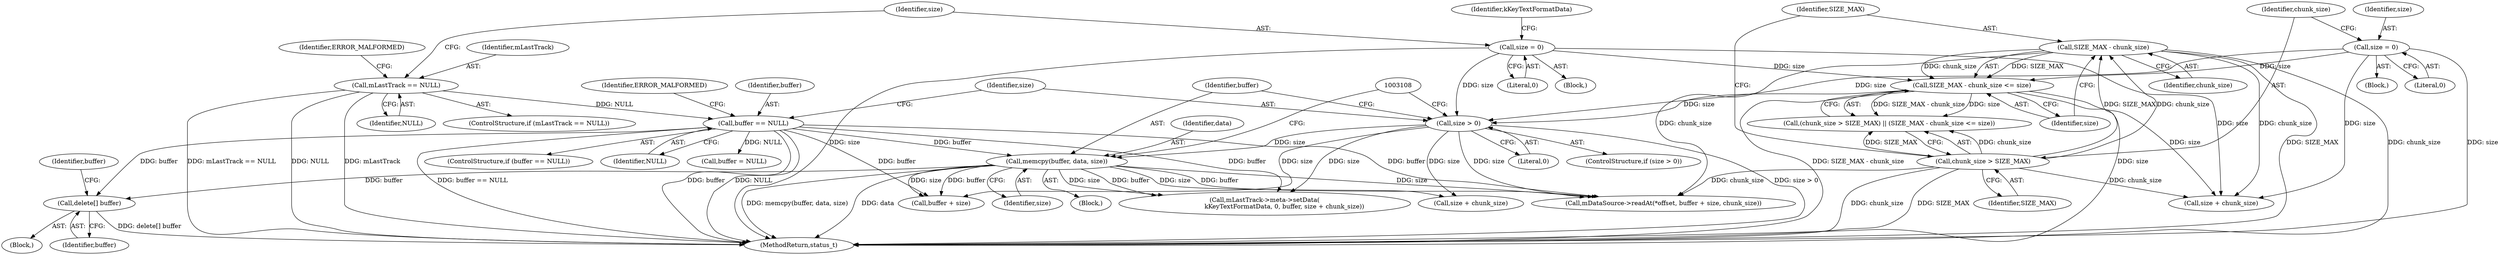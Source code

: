 digraph "0_Android_f81038006b4c59a5a148dcad887371206033c28f_2@API" {
"1003118" [label="(Call,delete[] buffer)"];
"1003090" [label="(Call,buffer == NULL)"];
"1003044" [label="(Call,mLastTrack == NULL)"];
"1003101" [label="(Call,memcpy(buffer, data, size))"];
"1003097" [label="(Call,size > 0)"];
"1003052" [label="(Call,size = 0)"];
"1003066" [label="(Call,size = 0)"];
"1003074" [label="(Call,SIZE_MAX - chunk_size <= size)"];
"1003075" [label="(Call,SIZE_MAX - chunk_size)"];
"1003071" [label="(Call,chunk_size > SIZE_MAX)"];
"1003073" [label="(Identifier,SIZE_MAX)"];
"1003065" [label="(Block,)"];
"1003097" [label="(Call,size > 0)"];
"1003133" [label="(Call,size + chunk_size)"];
"1003098" [label="(Identifier,size)"];
"1003043" [label="(ControlStructure,if (mLastTrack == NULL))"];
"1003052" [label="(Call,size = 0)"];
"1003117" [label="(Block,)"];
"1003289" [label="(MethodReturn,status_t)"];
"1003054" [label="(Literal,0)"];
"1003042" [label="(Block,)"];
"1003129" [label="(Call,mLastTrack->meta->setData(\n                    kKeyTextFormatData, 0, buffer, size + chunk_size))"];
"1003048" [label="(Identifier,ERROR_MALFORMED)"];
"1003070" [label="(Call,(chunk_size > SIZE_MAX) || (SIZE_MAX - chunk_size <= size))"];
"1003119" [label="(Identifier,buffer)"];
"1003071" [label="(Call,chunk_size > SIZE_MAX)"];
"1003067" [label="(Identifier,size)"];
"1003066" [label="(Call,size = 0)"];
"1003053" [label="(Identifier,size)"];
"1003089" [label="(ControlStructure,if (buffer == NULL))"];
"1003101" [label="(Call,memcpy(buffer, data, size))"];
"1003046" [label="(Identifier,NULL)"];
"1003095" [label="(Identifier,ERROR_MALFORMED)"];
"1003096" [label="(ControlStructure,if (size > 0))"];
"1003086" [label="(Call,size + chunk_size)"];
"1003109" [label="(Call,mDataSource->readAt(*offset, buffer + size, chunk_size))"];
"1003100" [label="(Block,)"];
"1003091" [label="(Identifier,buffer)"];
"1003121" [label="(Identifier,buffer)"];
"1003118" [label="(Call,delete[] buffer)"];
"1003076" [label="(Identifier,SIZE_MAX)"];
"1003044" [label="(Call,mLastTrack == NULL)"];
"1003090" [label="(Call,buffer == NULL)"];
"1003074" [label="(Call,SIZE_MAX - chunk_size <= size)"];
"1003112" [label="(Call,buffer + size)"];
"1003092" [label="(Identifier,NULL)"];
"1003099" [label="(Literal,0)"];
"1003103" [label="(Identifier,data)"];
"1003045" [label="(Identifier,mLastTrack)"];
"1003102" [label="(Identifier,buffer)"];
"1003075" [label="(Call,SIZE_MAX - chunk_size)"];
"1003104" [label="(Identifier,size)"];
"1003120" [label="(Call,buffer = NULL)"];
"1003078" [label="(Identifier,size)"];
"1003068" [label="(Literal,0)"];
"1003072" [label="(Identifier,chunk_size)"];
"1003077" [label="(Identifier,chunk_size)"];
"1003058" [label="(Identifier,kKeyTextFormatData)"];
"1003118" -> "1003117"  [label="AST: "];
"1003118" -> "1003119"  [label="CFG: "];
"1003119" -> "1003118"  [label="AST: "];
"1003121" -> "1003118"  [label="CFG: "];
"1003118" -> "1003289"  [label="DDG: delete[] buffer"];
"1003090" -> "1003118"  [label="DDG: buffer"];
"1003101" -> "1003118"  [label="DDG: buffer"];
"1003090" -> "1003089"  [label="AST: "];
"1003090" -> "1003092"  [label="CFG: "];
"1003091" -> "1003090"  [label="AST: "];
"1003092" -> "1003090"  [label="AST: "];
"1003095" -> "1003090"  [label="CFG: "];
"1003098" -> "1003090"  [label="CFG: "];
"1003090" -> "1003289"  [label="DDG: buffer"];
"1003090" -> "1003289"  [label="DDG: buffer == NULL"];
"1003090" -> "1003289"  [label="DDG: NULL"];
"1003044" -> "1003090"  [label="DDG: NULL"];
"1003090" -> "1003101"  [label="DDG: buffer"];
"1003090" -> "1003109"  [label="DDG: buffer"];
"1003090" -> "1003112"  [label="DDG: buffer"];
"1003090" -> "1003120"  [label="DDG: NULL"];
"1003090" -> "1003129"  [label="DDG: buffer"];
"1003044" -> "1003043"  [label="AST: "];
"1003044" -> "1003046"  [label="CFG: "];
"1003045" -> "1003044"  [label="AST: "];
"1003046" -> "1003044"  [label="AST: "];
"1003048" -> "1003044"  [label="CFG: "];
"1003053" -> "1003044"  [label="CFG: "];
"1003044" -> "1003289"  [label="DDG: NULL"];
"1003044" -> "1003289"  [label="DDG: mLastTrack == NULL"];
"1003044" -> "1003289"  [label="DDG: mLastTrack"];
"1003101" -> "1003100"  [label="AST: "];
"1003101" -> "1003104"  [label="CFG: "];
"1003102" -> "1003101"  [label="AST: "];
"1003103" -> "1003101"  [label="AST: "];
"1003104" -> "1003101"  [label="AST: "];
"1003108" -> "1003101"  [label="CFG: "];
"1003101" -> "1003289"  [label="DDG: memcpy(buffer, data, size)"];
"1003101" -> "1003289"  [label="DDG: data"];
"1003097" -> "1003101"  [label="DDG: size"];
"1003101" -> "1003109"  [label="DDG: buffer"];
"1003101" -> "1003109"  [label="DDG: size"];
"1003101" -> "1003112"  [label="DDG: buffer"];
"1003101" -> "1003112"  [label="DDG: size"];
"1003101" -> "1003129"  [label="DDG: buffer"];
"1003101" -> "1003129"  [label="DDG: size"];
"1003101" -> "1003133"  [label="DDG: size"];
"1003097" -> "1003096"  [label="AST: "];
"1003097" -> "1003099"  [label="CFG: "];
"1003098" -> "1003097"  [label="AST: "];
"1003099" -> "1003097"  [label="AST: "];
"1003102" -> "1003097"  [label="CFG: "];
"1003108" -> "1003097"  [label="CFG: "];
"1003097" -> "1003289"  [label="DDG: size > 0"];
"1003052" -> "1003097"  [label="DDG: size"];
"1003066" -> "1003097"  [label="DDG: size"];
"1003074" -> "1003097"  [label="DDG: size"];
"1003097" -> "1003109"  [label="DDG: size"];
"1003097" -> "1003112"  [label="DDG: size"];
"1003097" -> "1003129"  [label="DDG: size"];
"1003097" -> "1003133"  [label="DDG: size"];
"1003052" -> "1003042"  [label="AST: "];
"1003052" -> "1003054"  [label="CFG: "];
"1003053" -> "1003052"  [label="AST: "];
"1003054" -> "1003052"  [label="AST: "];
"1003058" -> "1003052"  [label="CFG: "];
"1003052" -> "1003289"  [label="DDG: size"];
"1003052" -> "1003074"  [label="DDG: size"];
"1003052" -> "1003086"  [label="DDG: size"];
"1003066" -> "1003065"  [label="AST: "];
"1003066" -> "1003068"  [label="CFG: "];
"1003067" -> "1003066"  [label="AST: "];
"1003068" -> "1003066"  [label="AST: "];
"1003072" -> "1003066"  [label="CFG: "];
"1003066" -> "1003289"  [label="DDG: size"];
"1003066" -> "1003074"  [label="DDG: size"];
"1003066" -> "1003086"  [label="DDG: size"];
"1003074" -> "1003070"  [label="AST: "];
"1003074" -> "1003078"  [label="CFG: "];
"1003075" -> "1003074"  [label="AST: "];
"1003078" -> "1003074"  [label="AST: "];
"1003070" -> "1003074"  [label="CFG: "];
"1003074" -> "1003289"  [label="DDG: SIZE_MAX - chunk_size"];
"1003074" -> "1003289"  [label="DDG: size"];
"1003074" -> "1003070"  [label="DDG: SIZE_MAX - chunk_size"];
"1003074" -> "1003070"  [label="DDG: size"];
"1003075" -> "1003074"  [label="DDG: SIZE_MAX"];
"1003075" -> "1003074"  [label="DDG: chunk_size"];
"1003074" -> "1003086"  [label="DDG: size"];
"1003075" -> "1003077"  [label="CFG: "];
"1003076" -> "1003075"  [label="AST: "];
"1003077" -> "1003075"  [label="AST: "];
"1003078" -> "1003075"  [label="CFG: "];
"1003075" -> "1003289"  [label="DDG: SIZE_MAX"];
"1003075" -> "1003289"  [label="DDG: chunk_size"];
"1003071" -> "1003075"  [label="DDG: SIZE_MAX"];
"1003071" -> "1003075"  [label="DDG: chunk_size"];
"1003075" -> "1003086"  [label="DDG: chunk_size"];
"1003075" -> "1003109"  [label="DDG: chunk_size"];
"1003071" -> "1003070"  [label="AST: "];
"1003071" -> "1003073"  [label="CFG: "];
"1003072" -> "1003071"  [label="AST: "];
"1003073" -> "1003071"  [label="AST: "];
"1003076" -> "1003071"  [label="CFG: "];
"1003070" -> "1003071"  [label="CFG: "];
"1003071" -> "1003289"  [label="DDG: chunk_size"];
"1003071" -> "1003289"  [label="DDG: SIZE_MAX"];
"1003071" -> "1003070"  [label="DDG: chunk_size"];
"1003071" -> "1003070"  [label="DDG: SIZE_MAX"];
"1003071" -> "1003086"  [label="DDG: chunk_size"];
"1003071" -> "1003109"  [label="DDG: chunk_size"];
}
